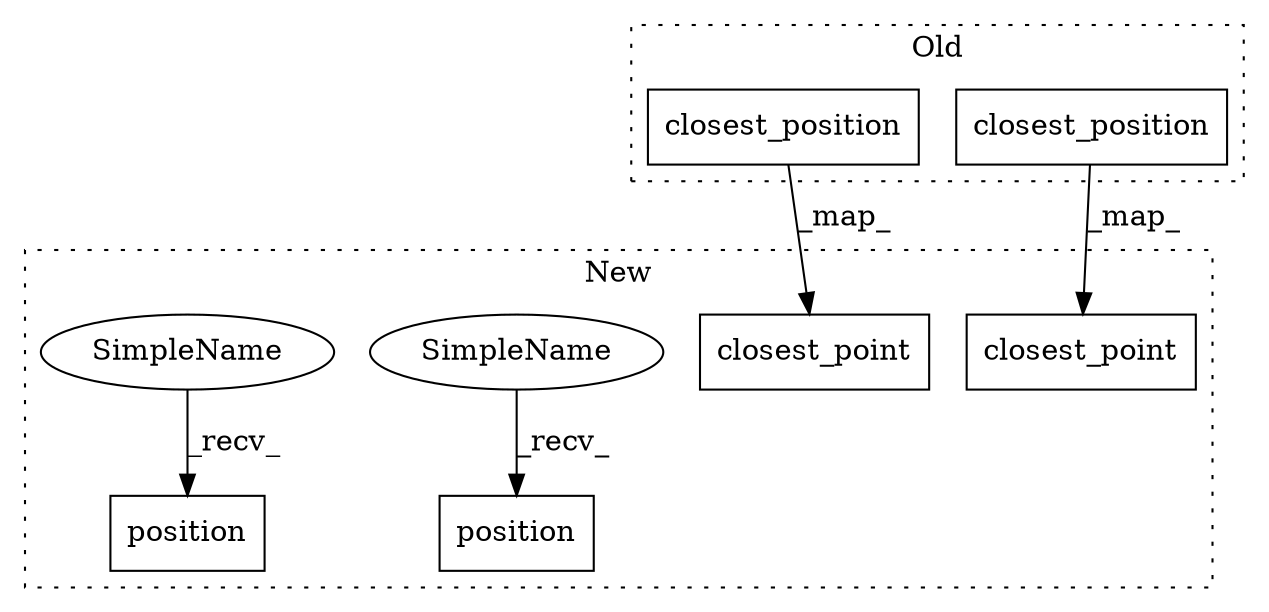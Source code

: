 digraph G {
subgraph cluster0 {
1 [label="closest_position" a="32" s="6241,6278" l="17,1" shape="box"];
5 [label="closest_position" a="32" s="6125,6157" l="17,6" shape="box"];
label = "Old";
style="dotted";
}
subgraph cluster1 {
2 [label="closest_point" a="32" s="7922,7956" l="14,1" shape="box"];
3 [label="position" a="32" s="7613,7657" l="9,1" shape="box"];
4 [label="closest_point" a="32" s="7772,7801" l="14,6" shape="box"];
6 [label="position" a="32" s="7838,7882" l="9,1" shape="box"];
7 [label="SimpleName" a="42" s="7609" l="3" shape="ellipse"];
8 [label="SimpleName" a="42" s="7834" l="3" shape="ellipse"];
label = "New";
style="dotted";
}
1 -> 2 [label="_map_"];
5 -> 4 [label="_map_"];
7 -> 3 [label="_recv_"];
8 -> 6 [label="_recv_"];
}